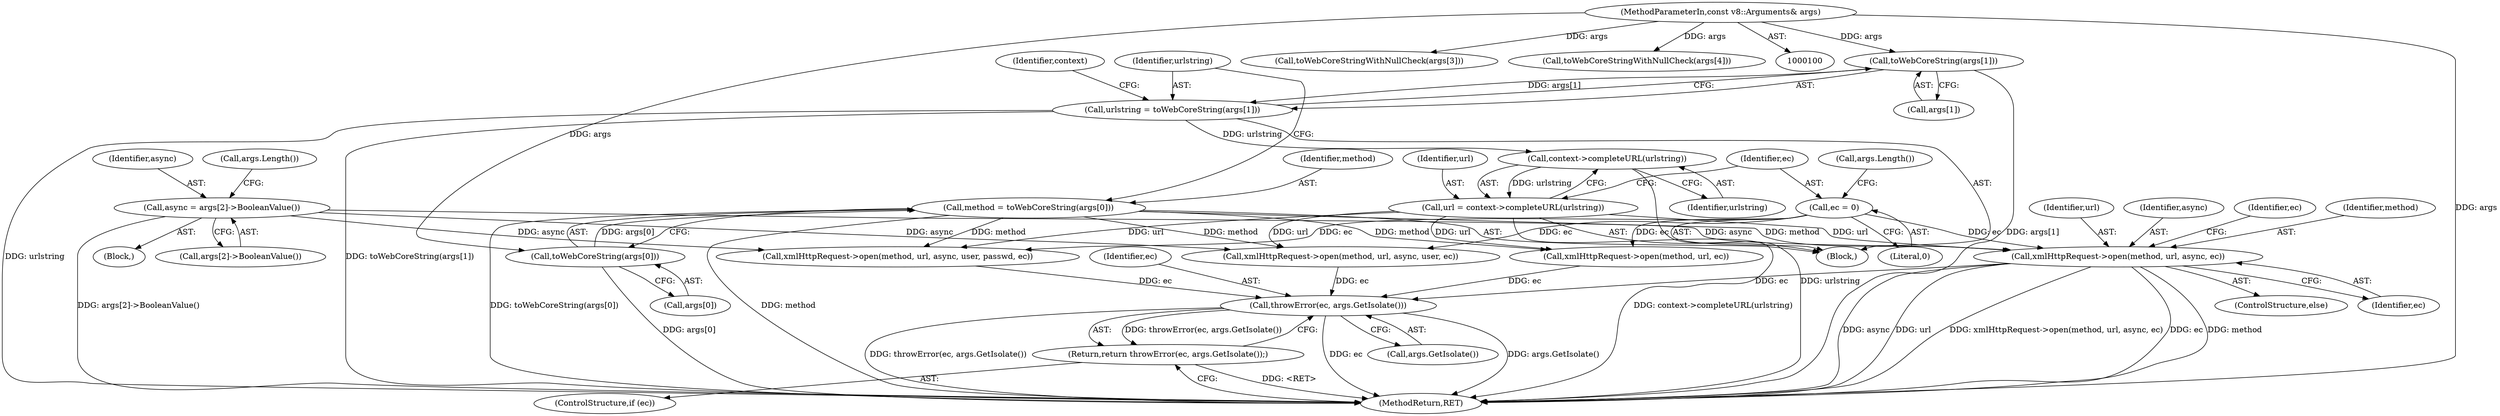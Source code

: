 digraph "0_Chrome_e9372a1bfd3588a80fcf49aa07321f0971dd6091_69@API" {
"1000202" [label="(Call,xmlHttpRequest->open(method, url, async, ec))"];
"1000117" [label="(Call,method = toWebCoreString(args[0]))"];
"1000119" [label="(Call,toWebCoreString(args[0]))"];
"1000101" [label="(MethodParameterIn,const v8::Arguments& args)"];
"1000140" [label="(Call,url = context->completeURL(urlstring))"];
"1000142" [label="(Call,context->completeURL(urlstring))"];
"1000124" [label="(Call,urlstring = toWebCoreString(args[1]))"];
"1000126" [label="(Call,toWebCoreString(args[1]))"];
"1000154" [label="(Call,async = args[2]->BooleanValue())"];
"1000145" [label="(Call,ec = 0)"];
"1000215" [label="(Call,throwError(ec, args.GetIsolate()))"];
"1000214" [label="(Return,return throwError(ec, args.GetIsolate());)"];
"1000206" [label="(Identifier,ec)"];
"1000142" [label="(Call,context->completeURL(urlstring))"];
"1000117" [label="(Call,method = toWebCoreString(args[0]))"];
"1000125" [label="(Identifier,urlstring)"];
"1000220" [label="(MethodReturn,RET)"];
"1000102" [label="(Block,)"];
"1000204" [label="(Identifier,url)"];
"1000145" [label="(Call,ec = 0)"];
"1000101" [label="(MethodParameterIn,const v8::Arguments& args)"];
"1000132" [label="(Identifier,context)"];
"1000120" [label="(Call,args[0])"];
"1000127" [label="(Call,args[1])"];
"1000212" [label="(ControlStructure,if (ec))"];
"1000205" [label="(Identifier,async)"];
"1000119" [label="(Call,toWebCoreString(args[0]))"];
"1000124" [label="(Call,urlstring = toWebCoreString(args[1]))"];
"1000213" [label="(Identifier,ec)"];
"1000118" [label="(Identifier,method)"];
"1000141" [label="(Identifier,url)"];
"1000208" [label="(Call,xmlHttpRequest->open(method, url, ec))"];
"1000147" [label="(Literal,0)"];
"1000168" [label="(Call,toWebCoreStringWithNullCheck(args[3]))"];
"1000187" [label="(Call,xmlHttpRequest->open(method, url, async, user, passwd, ec))"];
"1000152" [label="(Block,)"];
"1000156" [label="(Call,args[2]->BooleanValue())"];
"1000150" [label="(Call,args.Length())"];
"1000216" [label="(Identifier,ec)"];
"1000217" [label="(Call,args.GetIsolate())"];
"1000183" [label="(Call,toWebCoreStringWithNullCheck(args[4]))"];
"1000195" [label="(Call,xmlHttpRequest->open(method, url, async, user, ec))"];
"1000214" [label="(Return,return throwError(ec, args.GetIsolate());)"];
"1000201" [label="(ControlStructure,else)"];
"1000203" [label="(Identifier,method)"];
"1000155" [label="(Identifier,async)"];
"1000202" [label="(Call,xmlHttpRequest->open(method, url, async, ec))"];
"1000154" [label="(Call,async = args[2]->BooleanValue())"];
"1000143" [label="(Identifier,urlstring)"];
"1000160" [label="(Call,args.Length())"];
"1000126" [label="(Call,toWebCoreString(args[1]))"];
"1000146" [label="(Identifier,ec)"];
"1000215" [label="(Call,throwError(ec, args.GetIsolate()))"];
"1000140" [label="(Call,url = context->completeURL(urlstring))"];
"1000202" -> "1000201"  [label="AST: "];
"1000202" -> "1000206"  [label="CFG: "];
"1000203" -> "1000202"  [label="AST: "];
"1000204" -> "1000202"  [label="AST: "];
"1000205" -> "1000202"  [label="AST: "];
"1000206" -> "1000202"  [label="AST: "];
"1000213" -> "1000202"  [label="CFG: "];
"1000202" -> "1000220"  [label="DDG: ec"];
"1000202" -> "1000220"  [label="DDG: method"];
"1000202" -> "1000220"  [label="DDG: async"];
"1000202" -> "1000220"  [label="DDG: url"];
"1000202" -> "1000220"  [label="DDG: xmlHttpRequest->open(method, url, async, ec)"];
"1000117" -> "1000202"  [label="DDG: method"];
"1000140" -> "1000202"  [label="DDG: url"];
"1000154" -> "1000202"  [label="DDG: async"];
"1000145" -> "1000202"  [label="DDG: ec"];
"1000202" -> "1000215"  [label="DDG: ec"];
"1000117" -> "1000102"  [label="AST: "];
"1000117" -> "1000119"  [label="CFG: "];
"1000118" -> "1000117"  [label="AST: "];
"1000119" -> "1000117"  [label="AST: "];
"1000125" -> "1000117"  [label="CFG: "];
"1000117" -> "1000220"  [label="DDG: method"];
"1000117" -> "1000220"  [label="DDG: toWebCoreString(args[0])"];
"1000119" -> "1000117"  [label="DDG: args[0]"];
"1000117" -> "1000187"  [label="DDG: method"];
"1000117" -> "1000195"  [label="DDG: method"];
"1000117" -> "1000208"  [label="DDG: method"];
"1000119" -> "1000120"  [label="CFG: "];
"1000120" -> "1000119"  [label="AST: "];
"1000119" -> "1000220"  [label="DDG: args[0]"];
"1000101" -> "1000119"  [label="DDG: args"];
"1000101" -> "1000100"  [label="AST: "];
"1000101" -> "1000220"  [label="DDG: args"];
"1000101" -> "1000126"  [label="DDG: args"];
"1000101" -> "1000168"  [label="DDG: args"];
"1000101" -> "1000183"  [label="DDG: args"];
"1000140" -> "1000102"  [label="AST: "];
"1000140" -> "1000142"  [label="CFG: "];
"1000141" -> "1000140"  [label="AST: "];
"1000142" -> "1000140"  [label="AST: "];
"1000146" -> "1000140"  [label="CFG: "];
"1000140" -> "1000220"  [label="DDG: context->completeURL(urlstring)"];
"1000142" -> "1000140"  [label="DDG: urlstring"];
"1000140" -> "1000187"  [label="DDG: url"];
"1000140" -> "1000195"  [label="DDG: url"];
"1000140" -> "1000208"  [label="DDG: url"];
"1000142" -> "1000143"  [label="CFG: "];
"1000143" -> "1000142"  [label="AST: "];
"1000142" -> "1000220"  [label="DDG: urlstring"];
"1000124" -> "1000142"  [label="DDG: urlstring"];
"1000124" -> "1000102"  [label="AST: "];
"1000124" -> "1000126"  [label="CFG: "];
"1000125" -> "1000124"  [label="AST: "];
"1000126" -> "1000124"  [label="AST: "];
"1000132" -> "1000124"  [label="CFG: "];
"1000124" -> "1000220"  [label="DDG: urlstring"];
"1000124" -> "1000220"  [label="DDG: toWebCoreString(args[1])"];
"1000126" -> "1000124"  [label="DDG: args[1]"];
"1000126" -> "1000127"  [label="CFG: "];
"1000127" -> "1000126"  [label="AST: "];
"1000126" -> "1000220"  [label="DDG: args[1]"];
"1000154" -> "1000152"  [label="AST: "];
"1000154" -> "1000156"  [label="CFG: "];
"1000155" -> "1000154"  [label="AST: "];
"1000156" -> "1000154"  [label="AST: "];
"1000160" -> "1000154"  [label="CFG: "];
"1000154" -> "1000220"  [label="DDG: args[2]->BooleanValue()"];
"1000154" -> "1000187"  [label="DDG: async"];
"1000154" -> "1000195"  [label="DDG: async"];
"1000145" -> "1000102"  [label="AST: "];
"1000145" -> "1000147"  [label="CFG: "];
"1000146" -> "1000145"  [label="AST: "];
"1000147" -> "1000145"  [label="AST: "];
"1000150" -> "1000145"  [label="CFG: "];
"1000145" -> "1000187"  [label="DDG: ec"];
"1000145" -> "1000195"  [label="DDG: ec"];
"1000145" -> "1000208"  [label="DDG: ec"];
"1000215" -> "1000214"  [label="AST: "];
"1000215" -> "1000217"  [label="CFG: "];
"1000216" -> "1000215"  [label="AST: "];
"1000217" -> "1000215"  [label="AST: "];
"1000214" -> "1000215"  [label="CFG: "];
"1000215" -> "1000220"  [label="DDG: ec"];
"1000215" -> "1000220"  [label="DDG: args.GetIsolate()"];
"1000215" -> "1000220"  [label="DDG: throwError(ec, args.GetIsolate())"];
"1000215" -> "1000214"  [label="DDG: throwError(ec, args.GetIsolate())"];
"1000195" -> "1000215"  [label="DDG: ec"];
"1000187" -> "1000215"  [label="DDG: ec"];
"1000208" -> "1000215"  [label="DDG: ec"];
"1000214" -> "1000212"  [label="AST: "];
"1000220" -> "1000214"  [label="CFG: "];
"1000214" -> "1000220"  [label="DDG: <RET>"];
}
